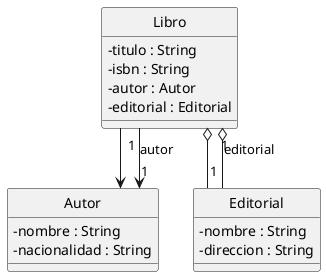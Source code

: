 @startuml
class Libro {
  - titulo : String
  - isbn : String
  - autor : Autor
  - editorial : Editorial
}

class Autor {
  - nombre : String
  - nacionalidad : String
}

class Editorial {
  - nombre : String
  - direccion : String
}

Libro --> Autor
Libro o-- Editorial

Libro "1" --> "1" Autor : autor
Libro "1" o-- "1" Editorial : editorial

hide circle
skinparam linetype ortho
skinparam classAttributeIconSize 0
@enduml

